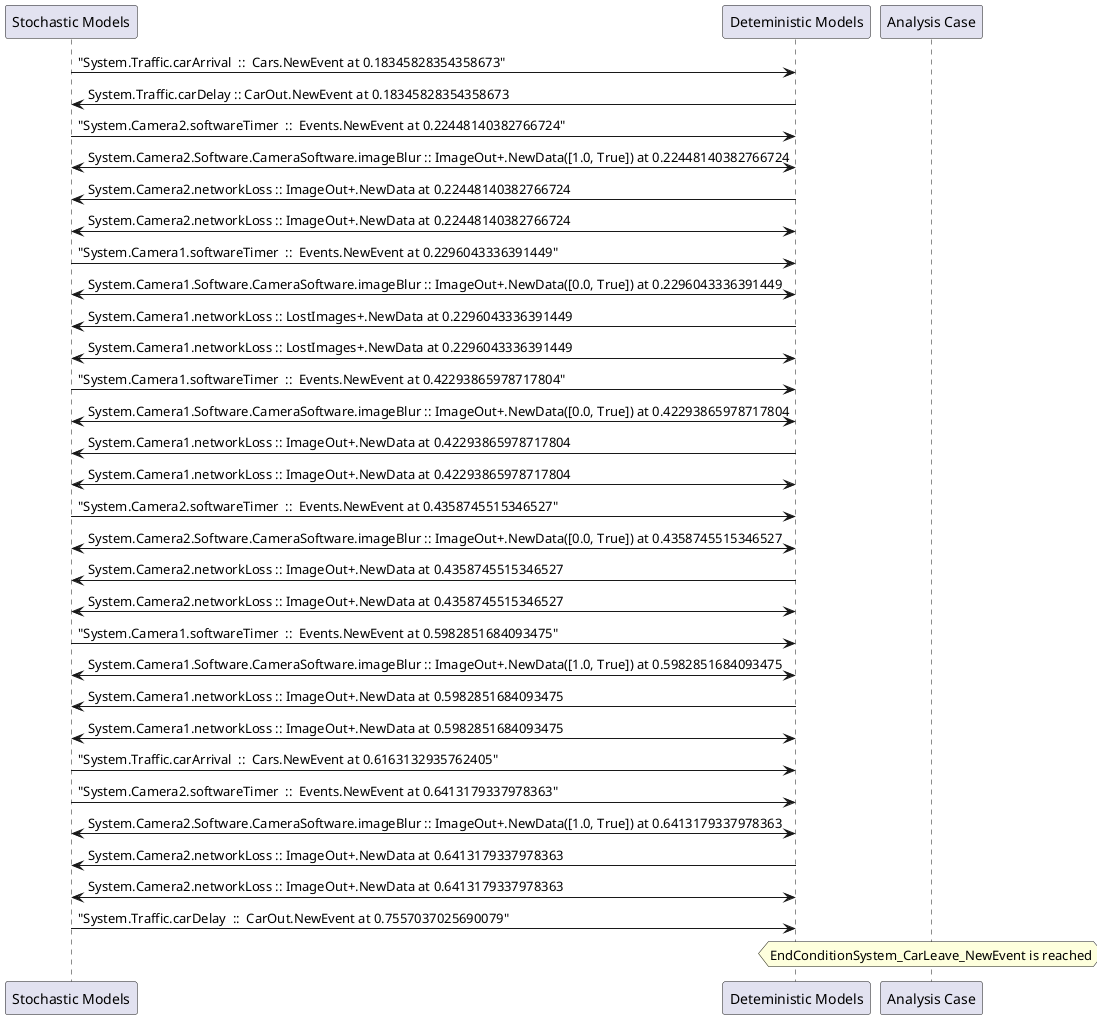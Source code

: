 
	@startuml
	participant "Stochastic Models" as stochmodel
	participant "Deteministic Models" as detmodel
	participant "Analysis Case" as analysis
	{27232_stop} stochmodel -> detmodel : "System.Traffic.carArrival  ::  Cars.NewEvent at 0.18345828354358673"
{27244_start} detmodel -> stochmodel : System.Traffic.carDelay :: CarOut.NewEvent at 0.18345828354358673
{27216_stop} stochmodel -> detmodel : "System.Camera2.softwareTimer  ::  Events.NewEvent at 0.22448140382766724"
detmodel <-> stochmodel : System.Camera2.Software.CameraSoftware.imageBlur :: ImageOut+.NewData([1.0, True]) at 0.22448140382766724
detmodel -> stochmodel : System.Camera2.networkLoss :: ImageOut+.NewData at 0.22448140382766724
detmodel <-> stochmodel : System.Camera2.networkLoss :: ImageOut+.NewData at 0.22448140382766724
{27200_stop} stochmodel -> detmodel : "System.Camera1.softwareTimer  ::  Events.NewEvent at 0.2296043336391449"
detmodel <-> stochmodel : System.Camera1.Software.CameraSoftware.imageBlur :: ImageOut+.NewData([0.0, True]) at 0.2296043336391449
detmodel -> stochmodel : System.Camera1.networkLoss :: LostImages+.NewData at 0.2296043336391449
detmodel <-> stochmodel : System.Camera1.networkLoss :: LostImages+.NewData at 0.2296043336391449
{27201_stop} stochmodel -> detmodel : "System.Camera1.softwareTimer  ::  Events.NewEvent at 0.42293865978717804"
detmodel <-> stochmodel : System.Camera1.Software.CameraSoftware.imageBlur :: ImageOut+.NewData([0.0, True]) at 0.42293865978717804
detmodel -> stochmodel : System.Camera1.networkLoss :: ImageOut+.NewData at 0.42293865978717804
detmodel <-> stochmodel : System.Camera1.networkLoss :: ImageOut+.NewData at 0.42293865978717804
{27217_stop} stochmodel -> detmodel : "System.Camera2.softwareTimer  ::  Events.NewEvent at 0.4358745515346527"
detmodel <-> stochmodel : System.Camera2.Software.CameraSoftware.imageBlur :: ImageOut+.NewData([0.0, True]) at 0.4358745515346527
detmodel -> stochmodel : System.Camera2.networkLoss :: ImageOut+.NewData at 0.4358745515346527
detmodel <-> stochmodel : System.Camera2.networkLoss :: ImageOut+.NewData at 0.4358745515346527
{27202_stop} stochmodel -> detmodel : "System.Camera1.softwareTimer  ::  Events.NewEvent at 0.5982851684093475"
detmodel <-> stochmodel : System.Camera1.Software.CameraSoftware.imageBlur :: ImageOut+.NewData([1.0, True]) at 0.5982851684093475
detmodel -> stochmodel : System.Camera1.networkLoss :: ImageOut+.NewData at 0.5982851684093475
detmodel <-> stochmodel : System.Camera1.networkLoss :: ImageOut+.NewData at 0.5982851684093475
{27233_stop} stochmodel -> detmodel : "System.Traffic.carArrival  ::  Cars.NewEvent at 0.6163132935762405"
{27218_stop} stochmodel -> detmodel : "System.Camera2.softwareTimer  ::  Events.NewEvent at 0.6413179337978363"
detmodel <-> stochmodel : System.Camera2.Software.CameraSoftware.imageBlur :: ImageOut+.NewData([1.0, True]) at 0.6413179337978363
detmodel -> stochmodel : System.Camera2.networkLoss :: ImageOut+.NewData at 0.6413179337978363
detmodel <-> stochmodel : System.Camera2.networkLoss :: ImageOut+.NewData at 0.6413179337978363
{27244_stop} stochmodel -> detmodel : "System.Traffic.carDelay  ::  CarOut.NewEvent at 0.7557037025690079"
{27244_start} <-> {27244_stop} : delay
hnote over analysis 
EndConditionSystem_CarLeave_NewEvent is reached
endnote
@enduml